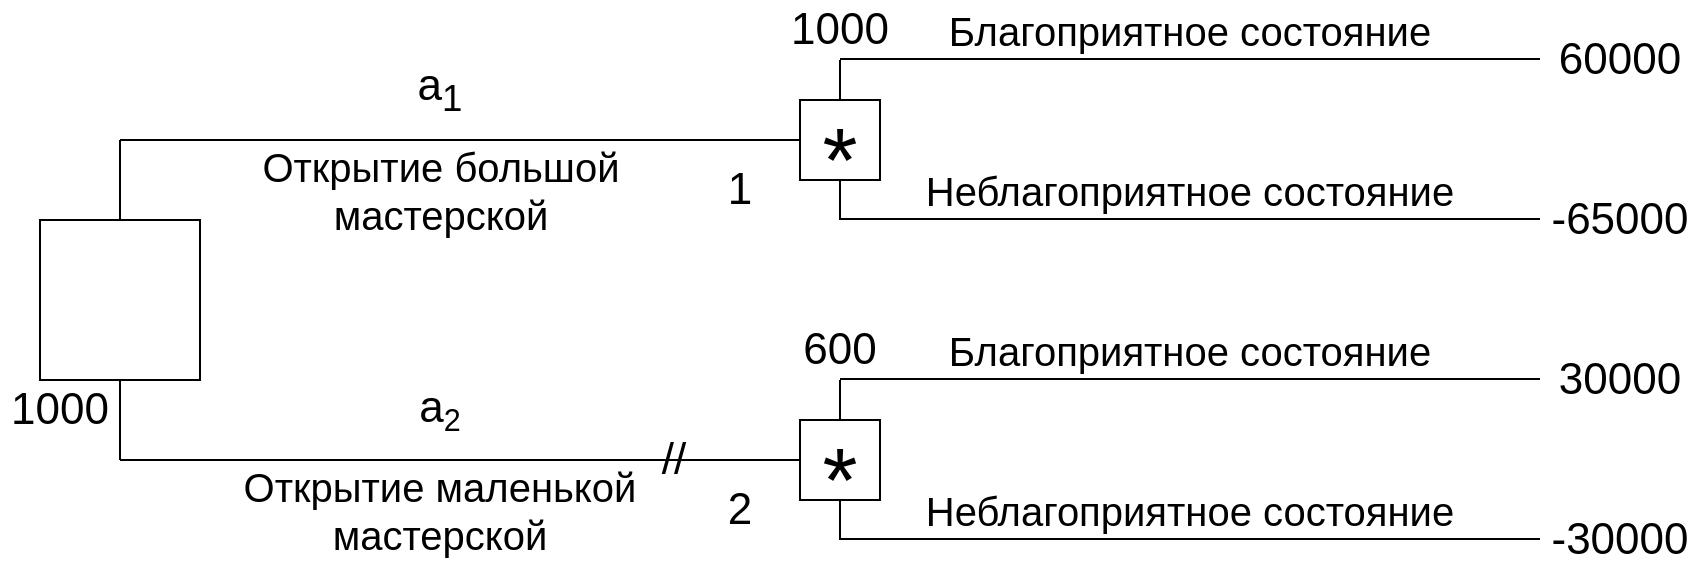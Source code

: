 <mxfile version="21.2.2" type="github">
  <diagram name="Страница 1" id="l7ANhTsHwGW9ZGbiPJ-1">
    <mxGraphModel dx="580" dy="943" grid="1" gridSize="10" guides="1" tooltips="1" connect="1" arrows="1" fold="1" page="1" pageScale="1" pageWidth="827" pageHeight="1169" math="0" shadow="0">
      <root>
        <mxCell id="0" />
        <mxCell id="1" parent="0" />
        <mxCell id="8oXW4t1AYBhVc3lbEm_m-1" value="" style="whiteSpace=wrap;html=1;aspect=fixed;" vertex="1" parent="1">
          <mxGeometry x="160" y="360" width="80" height="80" as="geometry" />
        </mxCell>
        <mxCell id="8oXW4t1AYBhVc3lbEm_m-2" value="" style="whiteSpace=wrap;html=1;aspect=fixed;fontSize=30;" vertex="1" parent="1">
          <mxGeometry x="540" y="300" width="40" height="40" as="geometry" />
        </mxCell>
        <mxCell id="8oXW4t1AYBhVc3lbEm_m-3" value="" style="whiteSpace=wrap;html=1;aspect=fixed;" vertex="1" parent="1">
          <mxGeometry x="540" y="460" width="40" height="40" as="geometry" />
        </mxCell>
        <mxCell id="8oXW4t1AYBhVc3lbEm_m-4" value="" style="endArrow=none;html=1;rounded=0;" edge="1" parent="1">
          <mxGeometry width="50" height="50" relative="1" as="geometry">
            <mxPoint x="200" y="360" as="sourcePoint" />
            <mxPoint x="200" y="320" as="targetPoint" />
          </mxGeometry>
        </mxCell>
        <mxCell id="8oXW4t1AYBhVc3lbEm_m-5" value="" style="endArrow=none;html=1;rounded=0;entryX=0;entryY=0.5;entryDx=0;entryDy=0;" edge="1" parent="1" target="8oXW4t1AYBhVc3lbEm_m-2">
          <mxGeometry width="50" height="50" relative="1" as="geometry">
            <mxPoint x="200" y="320" as="sourcePoint" />
            <mxPoint x="250" y="270" as="targetPoint" />
          </mxGeometry>
        </mxCell>
        <mxCell id="8oXW4t1AYBhVc3lbEm_m-6" value="" style="endArrow=none;html=1;rounded=0;" edge="1" parent="1">
          <mxGeometry width="50" height="50" relative="1" as="geometry">
            <mxPoint x="200" y="480" as="sourcePoint" />
            <mxPoint x="200" y="440" as="targetPoint" />
          </mxGeometry>
        </mxCell>
        <mxCell id="8oXW4t1AYBhVc3lbEm_m-7" value="" style="endArrow=none;html=1;rounded=0;entryX=0;entryY=0.5;entryDx=0;entryDy=0;" edge="1" parent="1" target="8oXW4t1AYBhVc3lbEm_m-3">
          <mxGeometry width="50" height="50" relative="1" as="geometry">
            <mxPoint x="200" y="480" as="sourcePoint" />
            <mxPoint x="250" y="430" as="targetPoint" />
          </mxGeometry>
        </mxCell>
        <mxCell id="8oXW4t1AYBhVc3lbEm_m-8" value="" style="endArrow=none;html=1;rounded=0;" edge="1" parent="1">
          <mxGeometry width="50" height="50" relative="1" as="geometry">
            <mxPoint x="560" y="279.5" as="sourcePoint" />
            <mxPoint x="910" y="279.5" as="targetPoint" />
          </mxGeometry>
        </mxCell>
        <mxCell id="8oXW4t1AYBhVc3lbEm_m-9" value="" style="endArrow=none;html=1;rounded=0;" edge="1" parent="1">
          <mxGeometry width="50" height="50" relative="1" as="geometry">
            <mxPoint x="560" y="359.5" as="sourcePoint" />
            <mxPoint x="910" y="359.5" as="targetPoint" />
          </mxGeometry>
        </mxCell>
        <mxCell id="8oXW4t1AYBhVc3lbEm_m-10" value="" style="endArrow=none;html=1;rounded=0;" edge="1" parent="1">
          <mxGeometry width="50" height="50" relative="1" as="geometry">
            <mxPoint x="560" y="439.5" as="sourcePoint" />
            <mxPoint x="910" y="439.5" as="targetPoint" />
          </mxGeometry>
        </mxCell>
        <mxCell id="8oXW4t1AYBhVc3lbEm_m-11" value="" style="endArrow=none;html=1;rounded=0;" edge="1" parent="1">
          <mxGeometry width="50" height="50" relative="1" as="geometry">
            <mxPoint x="560" y="519.5" as="sourcePoint" />
            <mxPoint x="910" y="519.5" as="targetPoint" />
          </mxGeometry>
        </mxCell>
        <mxCell id="8oXW4t1AYBhVc3lbEm_m-12" value="" style="endArrow=none;html=1;rounded=0;exitX=0.5;exitY=0;exitDx=0;exitDy=0;" edge="1" parent="1" source="8oXW4t1AYBhVc3lbEm_m-3">
          <mxGeometry width="50" height="50" relative="1" as="geometry">
            <mxPoint x="510" y="490" as="sourcePoint" />
            <mxPoint x="560" y="440" as="targetPoint" />
          </mxGeometry>
        </mxCell>
        <mxCell id="8oXW4t1AYBhVc3lbEm_m-13" value="" style="endArrow=none;html=1;rounded=0;exitX=0.5;exitY=1;exitDx=0;exitDy=0;" edge="1" parent="1" source="8oXW4t1AYBhVc3lbEm_m-3">
          <mxGeometry width="50" height="50" relative="1" as="geometry">
            <mxPoint x="510" y="570" as="sourcePoint" />
            <mxPoint x="560" y="520" as="targetPoint" />
          </mxGeometry>
        </mxCell>
        <mxCell id="8oXW4t1AYBhVc3lbEm_m-14" value="" style="endArrow=none;html=1;rounded=0;exitX=0.5;exitY=0;exitDx=0;exitDy=0;" edge="1" parent="1" source="8oXW4t1AYBhVc3lbEm_m-2">
          <mxGeometry width="50" height="50" relative="1" as="geometry">
            <mxPoint x="510" y="330" as="sourcePoint" />
            <mxPoint x="560" y="280" as="targetPoint" />
          </mxGeometry>
        </mxCell>
        <mxCell id="8oXW4t1AYBhVc3lbEm_m-15" value="" style="endArrow=none;html=1;rounded=0;exitX=0.5;exitY=1;exitDx=0;exitDy=0;" edge="1" parent="1" source="8oXW4t1AYBhVc3lbEm_m-2">
          <mxGeometry width="50" height="50" relative="1" as="geometry">
            <mxPoint x="510" y="410" as="sourcePoint" />
            <mxPoint x="560" y="360" as="targetPoint" />
          </mxGeometry>
        </mxCell>
        <mxCell id="8oXW4t1AYBhVc3lbEm_m-16" value="&lt;span style=&quot;font-size: 20px;&quot;&gt;Благоприятное состояние&lt;/span&gt;" style="text;html=1;strokeColor=none;fillColor=none;align=center;verticalAlign=middle;whiteSpace=wrap;rounded=0;" vertex="1" parent="1">
          <mxGeometry x="590" y="250" width="290" height="30" as="geometry" />
        </mxCell>
        <mxCell id="8oXW4t1AYBhVc3lbEm_m-17" value="&lt;span style=&quot;font-size: 20px;&quot;&gt;Благоприятное состояние&lt;/span&gt;" style="text;html=1;strokeColor=none;fillColor=none;align=center;verticalAlign=middle;whiteSpace=wrap;rounded=0;" vertex="1" parent="1">
          <mxGeometry x="590" y="410" width="290" height="30" as="geometry" />
        </mxCell>
        <mxCell id="8oXW4t1AYBhVc3lbEm_m-18" value="&lt;span style=&quot;font-size: 20px;&quot;&gt;Неблагоприятное состояние&lt;/span&gt;" style="text;html=1;strokeColor=none;fillColor=none;align=center;verticalAlign=middle;whiteSpace=wrap;rounded=0;" vertex="1" parent="1">
          <mxGeometry x="590" y="330" width="290" height="30" as="geometry" />
        </mxCell>
        <mxCell id="8oXW4t1AYBhVc3lbEm_m-19" value="&lt;span style=&quot;font-size: 20px;&quot;&gt;Неблагоприятное состояние&lt;/span&gt;" style="text;html=1;strokeColor=none;fillColor=none;align=center;verticalAlign=middle;whiteSpace=wrap;rounded=0;" vertex="1" parent="1">
          <mxGeometry x="590" y="490" width="290" height="30" as="geometry" />
        </mxCell>
        <mxCell id="8oXW4t1AYBhVc3lbEm_m-20" value="&lt;span style=&quot;font-size: 20px;&quot;&gt;Открытие большой мастерской&lt;/span&gt;" style="text;html=1;strokeColor=none;fillColor=none;align=center;verticalAlign=middle;whiteSpace=wrap;rounded=0;fontSize=20;" vertex="1" parent="1">
          <mxGeometry x="213.5" y="330" width="293" height="30" as="geometry" />
        </mxCell>
        <mxCell id="8oXW4t1AYBhVc3lbEm_m-21" value="&lt;span style=&quot;font-size: 20px;&quot;&gt;Открытие маленькой мастерской&lt;/span&gt;" style="text;html=1;strokeColor=none;fillColor=none;align=center;verticalAlign=middle;whiteSpace=wrap;rounded=0;" vertex="1" parent="1">
          <mxGeometry x="230" y="490" width="260" height="30" as="geometry" />
        </mxCell>
        <mxCell id="8oXW4t1AYBhVc3lbEm_m-22" value="*" style="text;html=1;strokeColor=none;fillColor=none;align=center;verticalAlign=middle;whiteSpace=wrap;rounded=0;fontSize=45;" vertex="1" parent="1">
          <mxGeometry x="530" y="310" width="60" height="40" as="geometry" />
        </mxCell>
        <mxCell id="8oXW4t1AYBhVc3lbEm_m-23" value="*" style="text;html=1;strokeColor=none;fillColor=none;align=center;verticalAlign=middle;whiteSpace=wrap;rounded=0;fontSize=45;" vertex="1" parent="1">
          <mxGeometry x="530" y="470" width="60" height="40" as="geometry" />
        </mxCell>
        <mxCell id="8oXW4t1AYBhVc3lbEm_m-24" value="1" style="text;html=1;strokeColor=none;fillColor=none;align=center;verticalAlign=middle;whiteSpace=wrap;rounded=0;fontSize=22;" vertex="1" parent="1">
          <mxGeometry x="480" y="330" width="60" height="30" as="geometry" />
        </mxCell>
        <mxCell id="8oXW4t1AYBhVc3lbEm_m-25" value="2" style="text;html=1;strokeColor=none;fillColor=none;align=center;verticalAlign=middle;whiteSpace=wrap;rounded=0;fontSize=22;" vertex="1" parent="1">
          <mxGeometry x="480" y="490" width="60" height="30" as="geometry" />
        </mxCell>
        <mxCell id="8oXW4t1AYBhVc3lbEm_m-26" value="a&lt;sub&gt;1&lt;/sub&gt;" style="text;html=1;strokeColor=none;fillColor=none;align=center;verticalAlign=middle;whiteSpace=wrap;rounded=0;fontSize=22;" vertex="1" parent="1">
          <mxGeometry x="330" y="280" width="60" height="30" as="geometry" />
        </mxCell>
        <mxCell id="8oXW4t1AYBhVc3lbEm_m-27" value="a&lt;span style=&quot;font-size: 18.333px;&quot;&gt;&lt;sub&gt;2&lt;/sub&gt;&lt;/span&gt;" style="text;html=1;strokeColor=none;fillColor=none;align=center;verticalAlign=middle;whiteSpace=wrap;rounded=0;fontSize=22;" vertex="1" parent="1">
          <mxGeometry x="330" y="440" width="60" height="30" as="geometry" />
        </mxCell>
        <mxCell id="8oXW4t1AYBhVc3lbEm_m-28" value="60000" style="text;html=1;strokeColor=none;fillColor=none;align=center;verticalAlign=middle;whiteSpace=wrap;rounded=0;fontSize=22;" vertex="1" parent="1">
          <mxGeometry x="920" y="260" width="60" height="40" as="geometry" />
        </mxCell>
        <mxCell id="8oXW4t1AYBhVc3lbEm_m-29" value="-65000" style="text;html=1;strokeColor=none;fillColor=none;align=center;verticalAlign=middle;whiteSpace=wrap;rounded=0;fontSize=22;" vertex="1" parent="1">
          <mxGeometry x="920" y="340" width="60" height="40" as="geometry" />
        </mxCell>
        <mxCell id="8oXW4t1AYBhVc3lbEm_m-30" value="30000" style="text;html=1;strokeColor=none;fillColor=none;align=center;verticalAlign=middle;whiteSpace=wrap;rounded=0;fontSize=22;" vertex="1" parent="1">
          <mxGeometry x="920" y="420" width="60" height="40" as="geometry" />
        </mxCell>
        <mxCell id="8oXW4t1AYBhVc3lbEm_m-31" value="-30000" style="text;html=1;strokeColor=none;fillColor=none;align=center;verticalAlign=middle;whiteSpace=wrap;rounded=0;fontSize=22;" vertex="1" parent="1">
          <mxGeometry x="920" y="500" width="60" height="40" as="geometry" />
        </mxCell>
        <mxCell id="8oXW4t1AYBhVc3lbEm_m-32" value="1000" style="text;html=1;strokeColor=none;fillColor=none;align=center;verticalAlign=middle;whiteSpace=wrap;rounded=0;fontSize=22;" vertex="1" parent="1">
          <mxGeometry x="140" y="440" width="60" height="30" as="geometry" />
        </mxCell>
        <mxCell id="8oXW4t1AYBhVc3lbEm_m-33" value="1000" style="text;html=1;strokeColor=none;fillColor=none;align=center;verticalAlign=middle;whiteSpace=wrap;rounded=0;fontSize=22;" vertex="1" parent="1">
          <mxGeometry x="530" y="250" width="60" height="30" as="geometry" />
        </mxCell>
        <mxCell id="8oXW4t1AYBhVc3lbEm_m-34" value="600" style="text;html=1;strokeColor=none;fillColor=none;align=center;verticalAlign=middle;whiteSpace=wrap;rounded=0;fontSize=22;" vertex="1" parent="1">
          <mxGeometry x="530" y="410" width="60" height="30" as="geometry" />
        </mxCell>
        <mxCell id="8oXW4t1AYBhVc3lbEm_m-35" value="//" style="text;html=1;strokeColor=none;fillColor=none;align=center;verticalAlign=middle;whiteSpace=wrap;rounded=0;fontSize=22;" vertex="1" parent="1">
          <mxGeometry x="446.5" y="465" width="60" height="30" as="geometry" />
        </mxCell>
      </root>
    </mxGraphModel>
  </diagram>
</mxfile>
